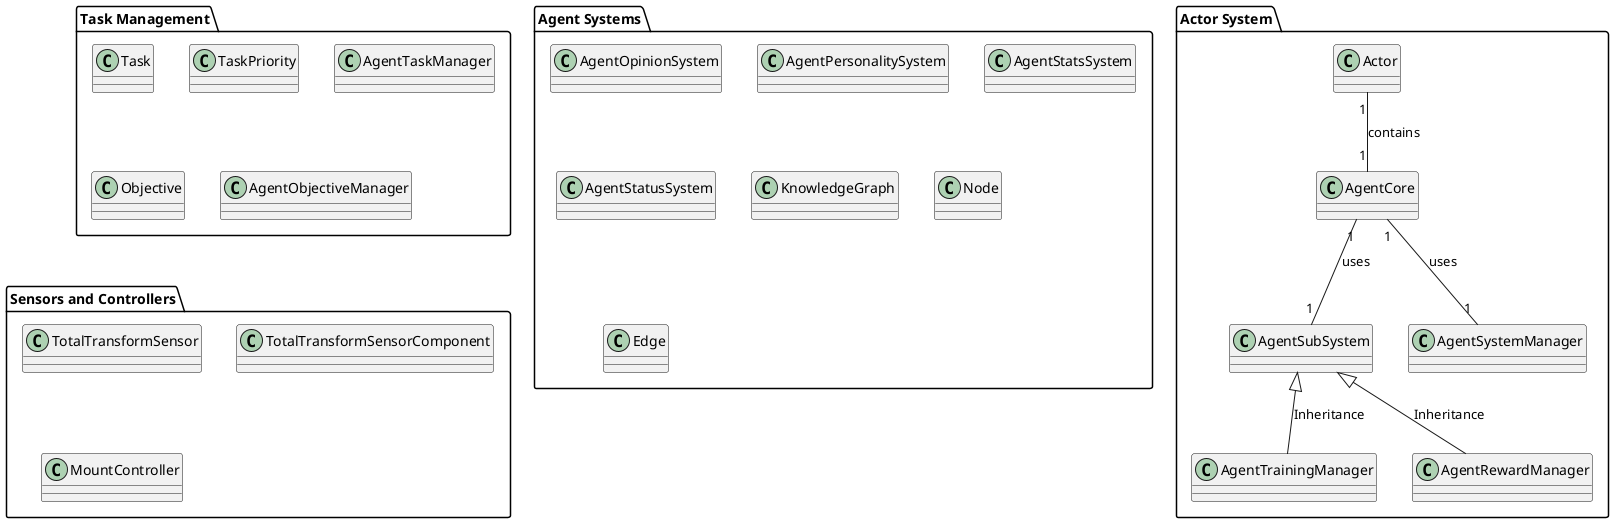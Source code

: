 ﻿@startuml
package "Actor System" {
    class Actor
    class AgentCore
    class AgentSubSystem
    class AgentTrainingManager
    class AgentRewardManager
    class AgentSystemManager
}

package "Task Management" {
    class Task
    class TaskPriority
    class AgentTaskManager
    class Objective
    class AgentObjectiveManager
}

package "Agent Systems" {
    class AgentOpinionSystem
    class AgentPersonalitySystem
    class AgentStatsSystem
    class AgentStatusSystem
    class KnowledgeGraph
    class Node
    class Edge
}

package "Sensors and Controllers" {
    class TotalTransformSensor
    class TotalTransformSensorComponent
    class MountController
}

Actor "1" -- "1" AgentCore : contains
AgentCore "1" -- "1" AgentSubSystem : uses
AgentSubSystem <|-- AgentTrainingManager : Inheritance
AgentSubSystem <|-- AgentRewardManager : Inheritance
AgentCore "1" -- "1" AgentSystemManager : uses
@enduml